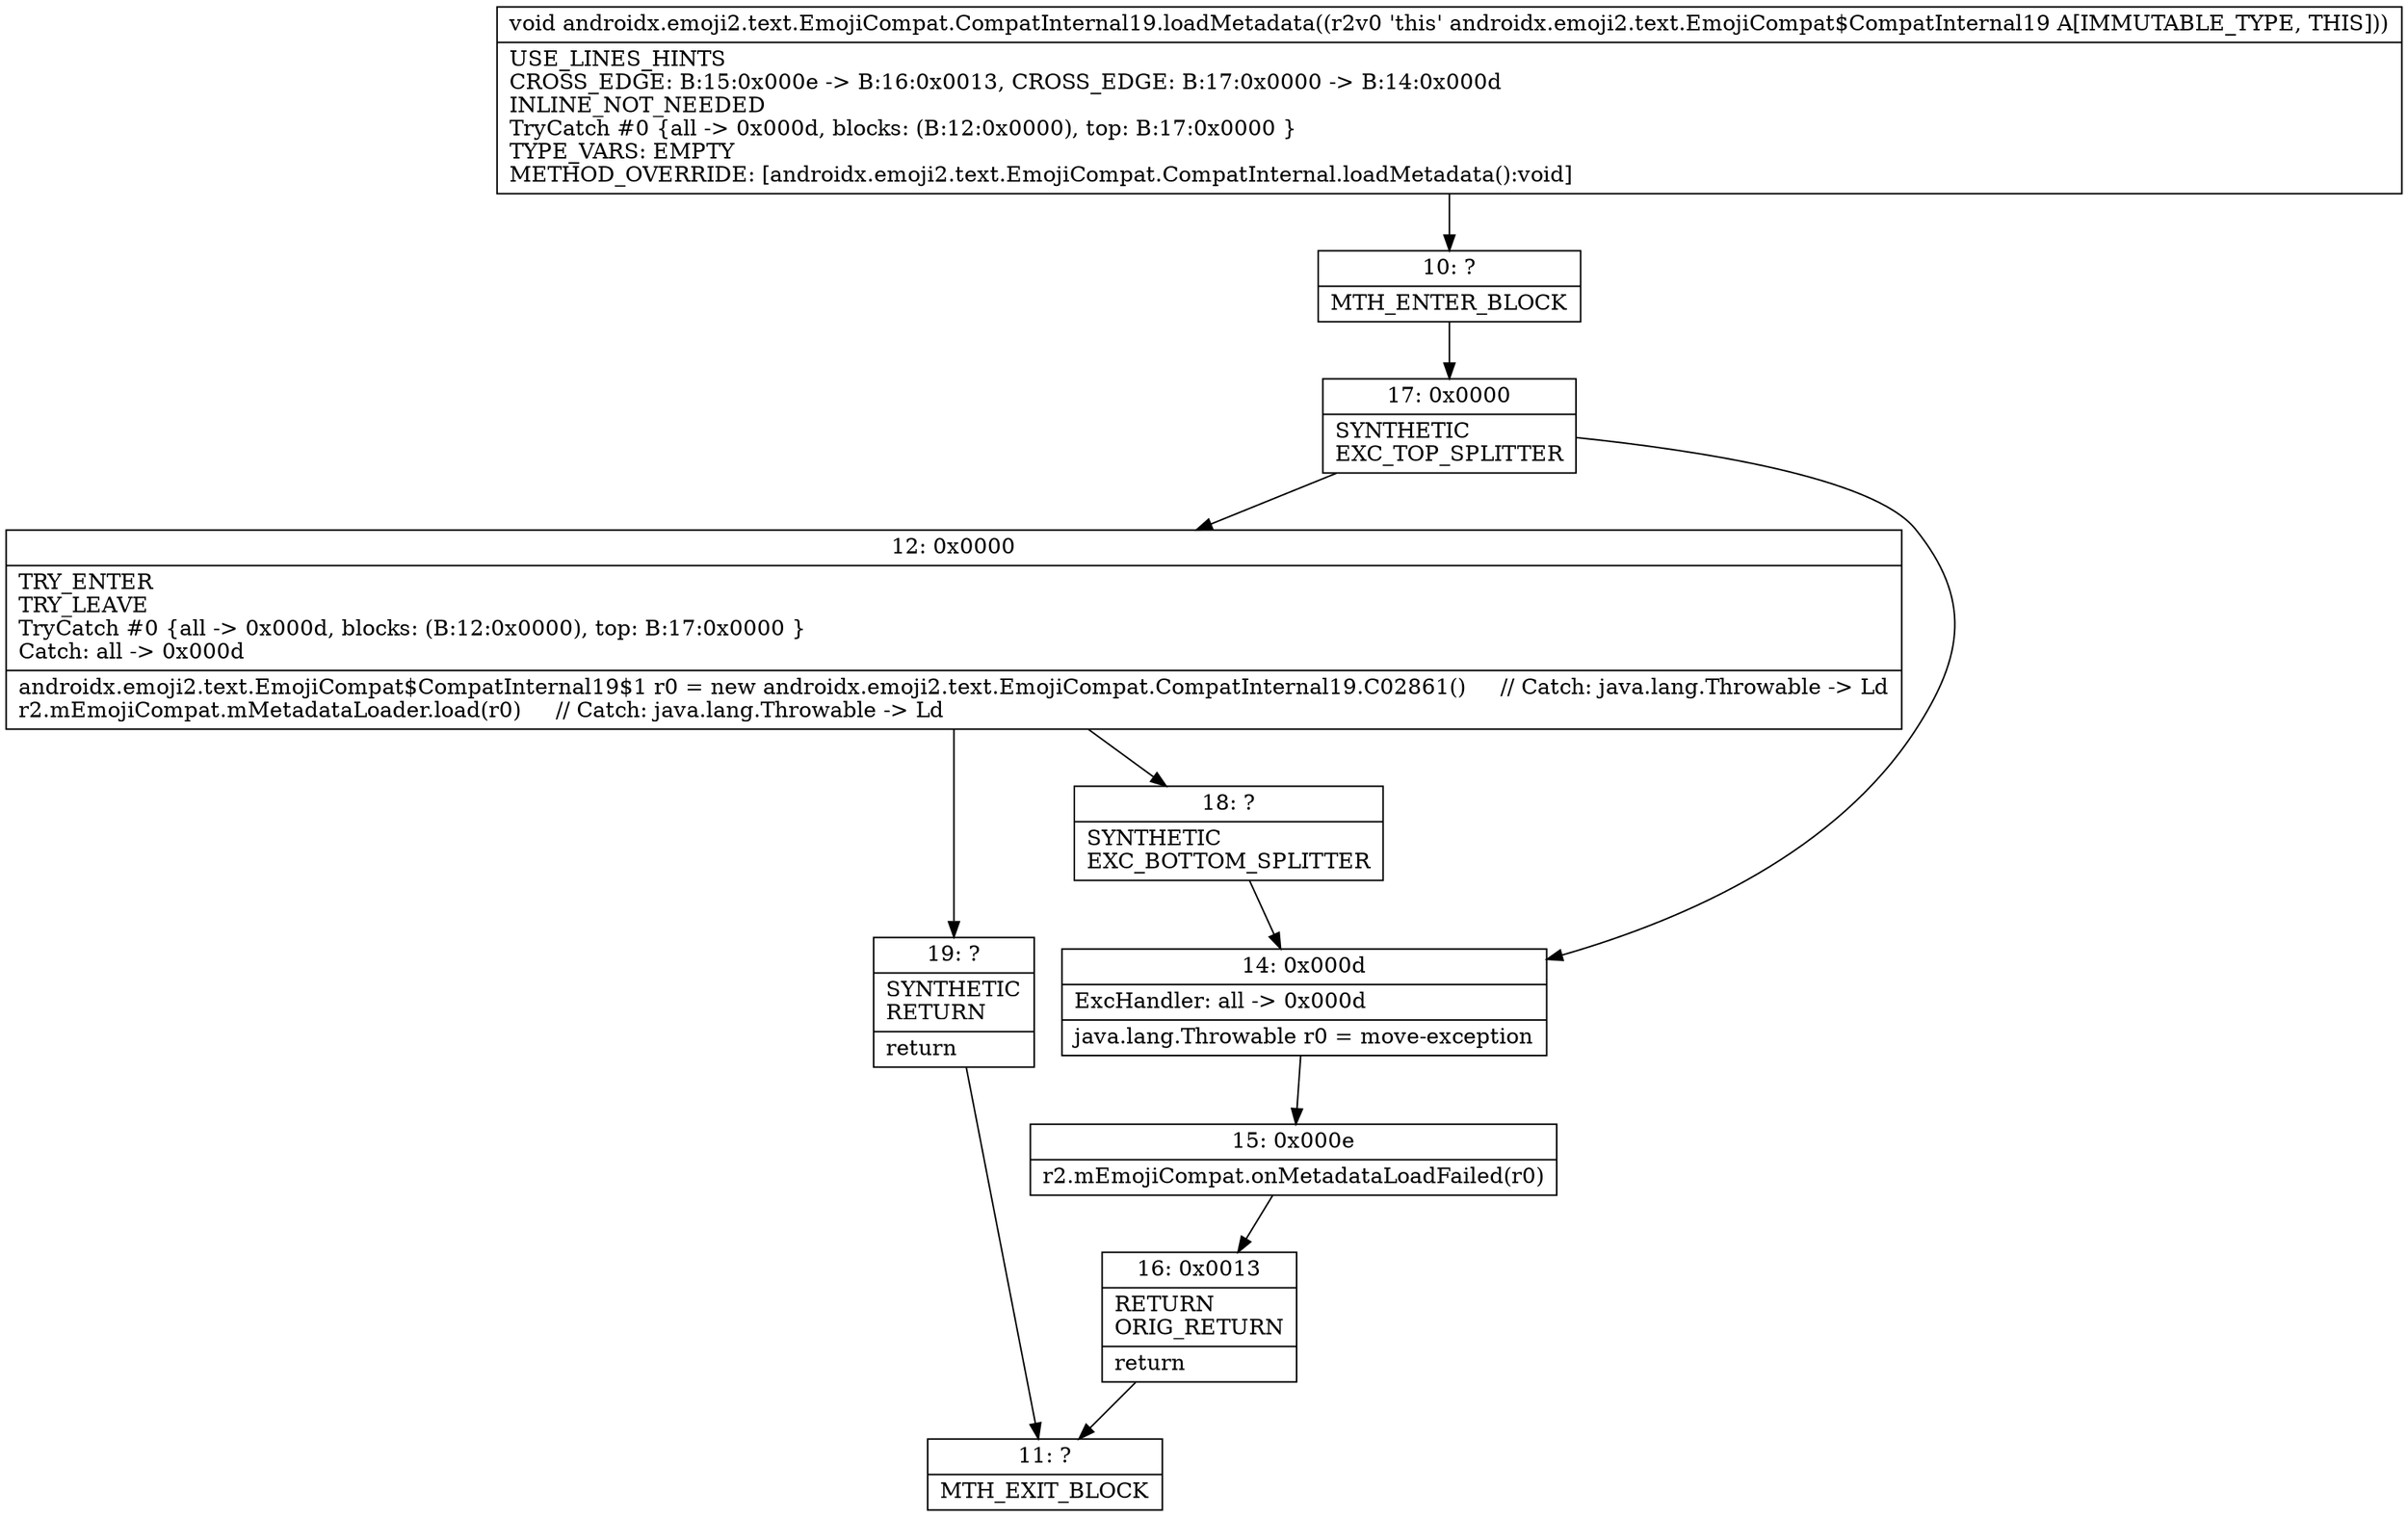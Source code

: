 digraph "CFG forandroidx.emoji2.text.EmojiCompat.CompatInternal19.loadMetadata()V" {
Node_10 [shape=record,label="{10\:\ ?|MTH_ENTER_BLOCK\l}"];
Node_17 [shape=record,label="{17\:\ 0x0000|SYNTHETIC\lEXC_TOP_SPLITTER\l}"];
Node_12 [shape=record,label="{12\:\ 0x0000|TRY_ENTER\lTRY_LEAVE\lTryCatch #0 \{all \-\> 0x000d, blocks: (B:12:0x0000), top: B:17:0x0000 \}\lCatch: all \-\> 0x000d\l|androidx.emoji2.text.EmojiCompat$CompatInternal19$1 r0 = new androidx.emoji2.text.EmojiCompat.CompatInternal19.C02861()     \/\/ Catch: java.lang.Throwable \-\> Ld\lr2.mEmojiCompat.mMetadataLoader.load(r0)     \/\/ Catch: java.lang.Throwable \-\> Ld\l}"];
Node_18 [shape=record,label="{18\:\ ?|SYNTHETIC\lEXC_BOTTOM_SPLITTER\l}"];
Node_19 [shape=record,label="{19\:\ ?|SYNTHETIC\lRETURN\l|return\l}"];
Node_11 [shape=record,label="{11\:\ ?|MTH_EXIT_BLOCK\l}"];
Node_14 [shape=record,label="{14\:\ 0x000d|ExcHandler: all \-\> 0x000d\l|java.lang.Throwable r0 = move\-exception\l}"];
Node_15 [shape=record,label="{15\:\ 0x000e|r2.mEmojiCompat.onMetadataLoadFailed(r0)\l}"];
Node_16 [shape=record,label="{16\:\ 0x0013|RETURN\lORIG_RETURN\l|return\l}"];
MethodNode[shape=record,label="{void androidx.emoji2.text.EmojiCompat.CompatInternal19.loadMetadata((r2v0 'this' androidx.emoji2.text.EmojiCompat$CompatInternal19 A[IMMUTABLE_TYPE, THIS]))  | USE_LINES_HINTS\lCROSS_EDGE: B:15:0x000e \-\> B:16:0x0013, CROSS_EDGE: B:17:0x0000 \-\> B:14:0x000d\lINLINE_NOT_NEEDED\lTryCatch #0 \{all \-\> 0x000d, blocks: (B:12:0x0000), top: B:17:0x0000 \}\lTYPE_VARS: EMPTY\lMETHOD_OVERRIDE: [androidx.emoji2.text.EmojiCompat.CompatInternal.loadMetadata():void]\l}"];
MethodNode -> Node_10;Node_10 -> Node_17;
Node_17 -> Node_12;
Node_17 -> Node_14;
Node_12 -> Node_18;
Node_12 -> Node_19;
Node_18 -> Node_14;
Node_19 -> Node_11;
Node_14 -> Node_15;
Node_15 -> Node_16;
Node_16 -> Node_11;
}

